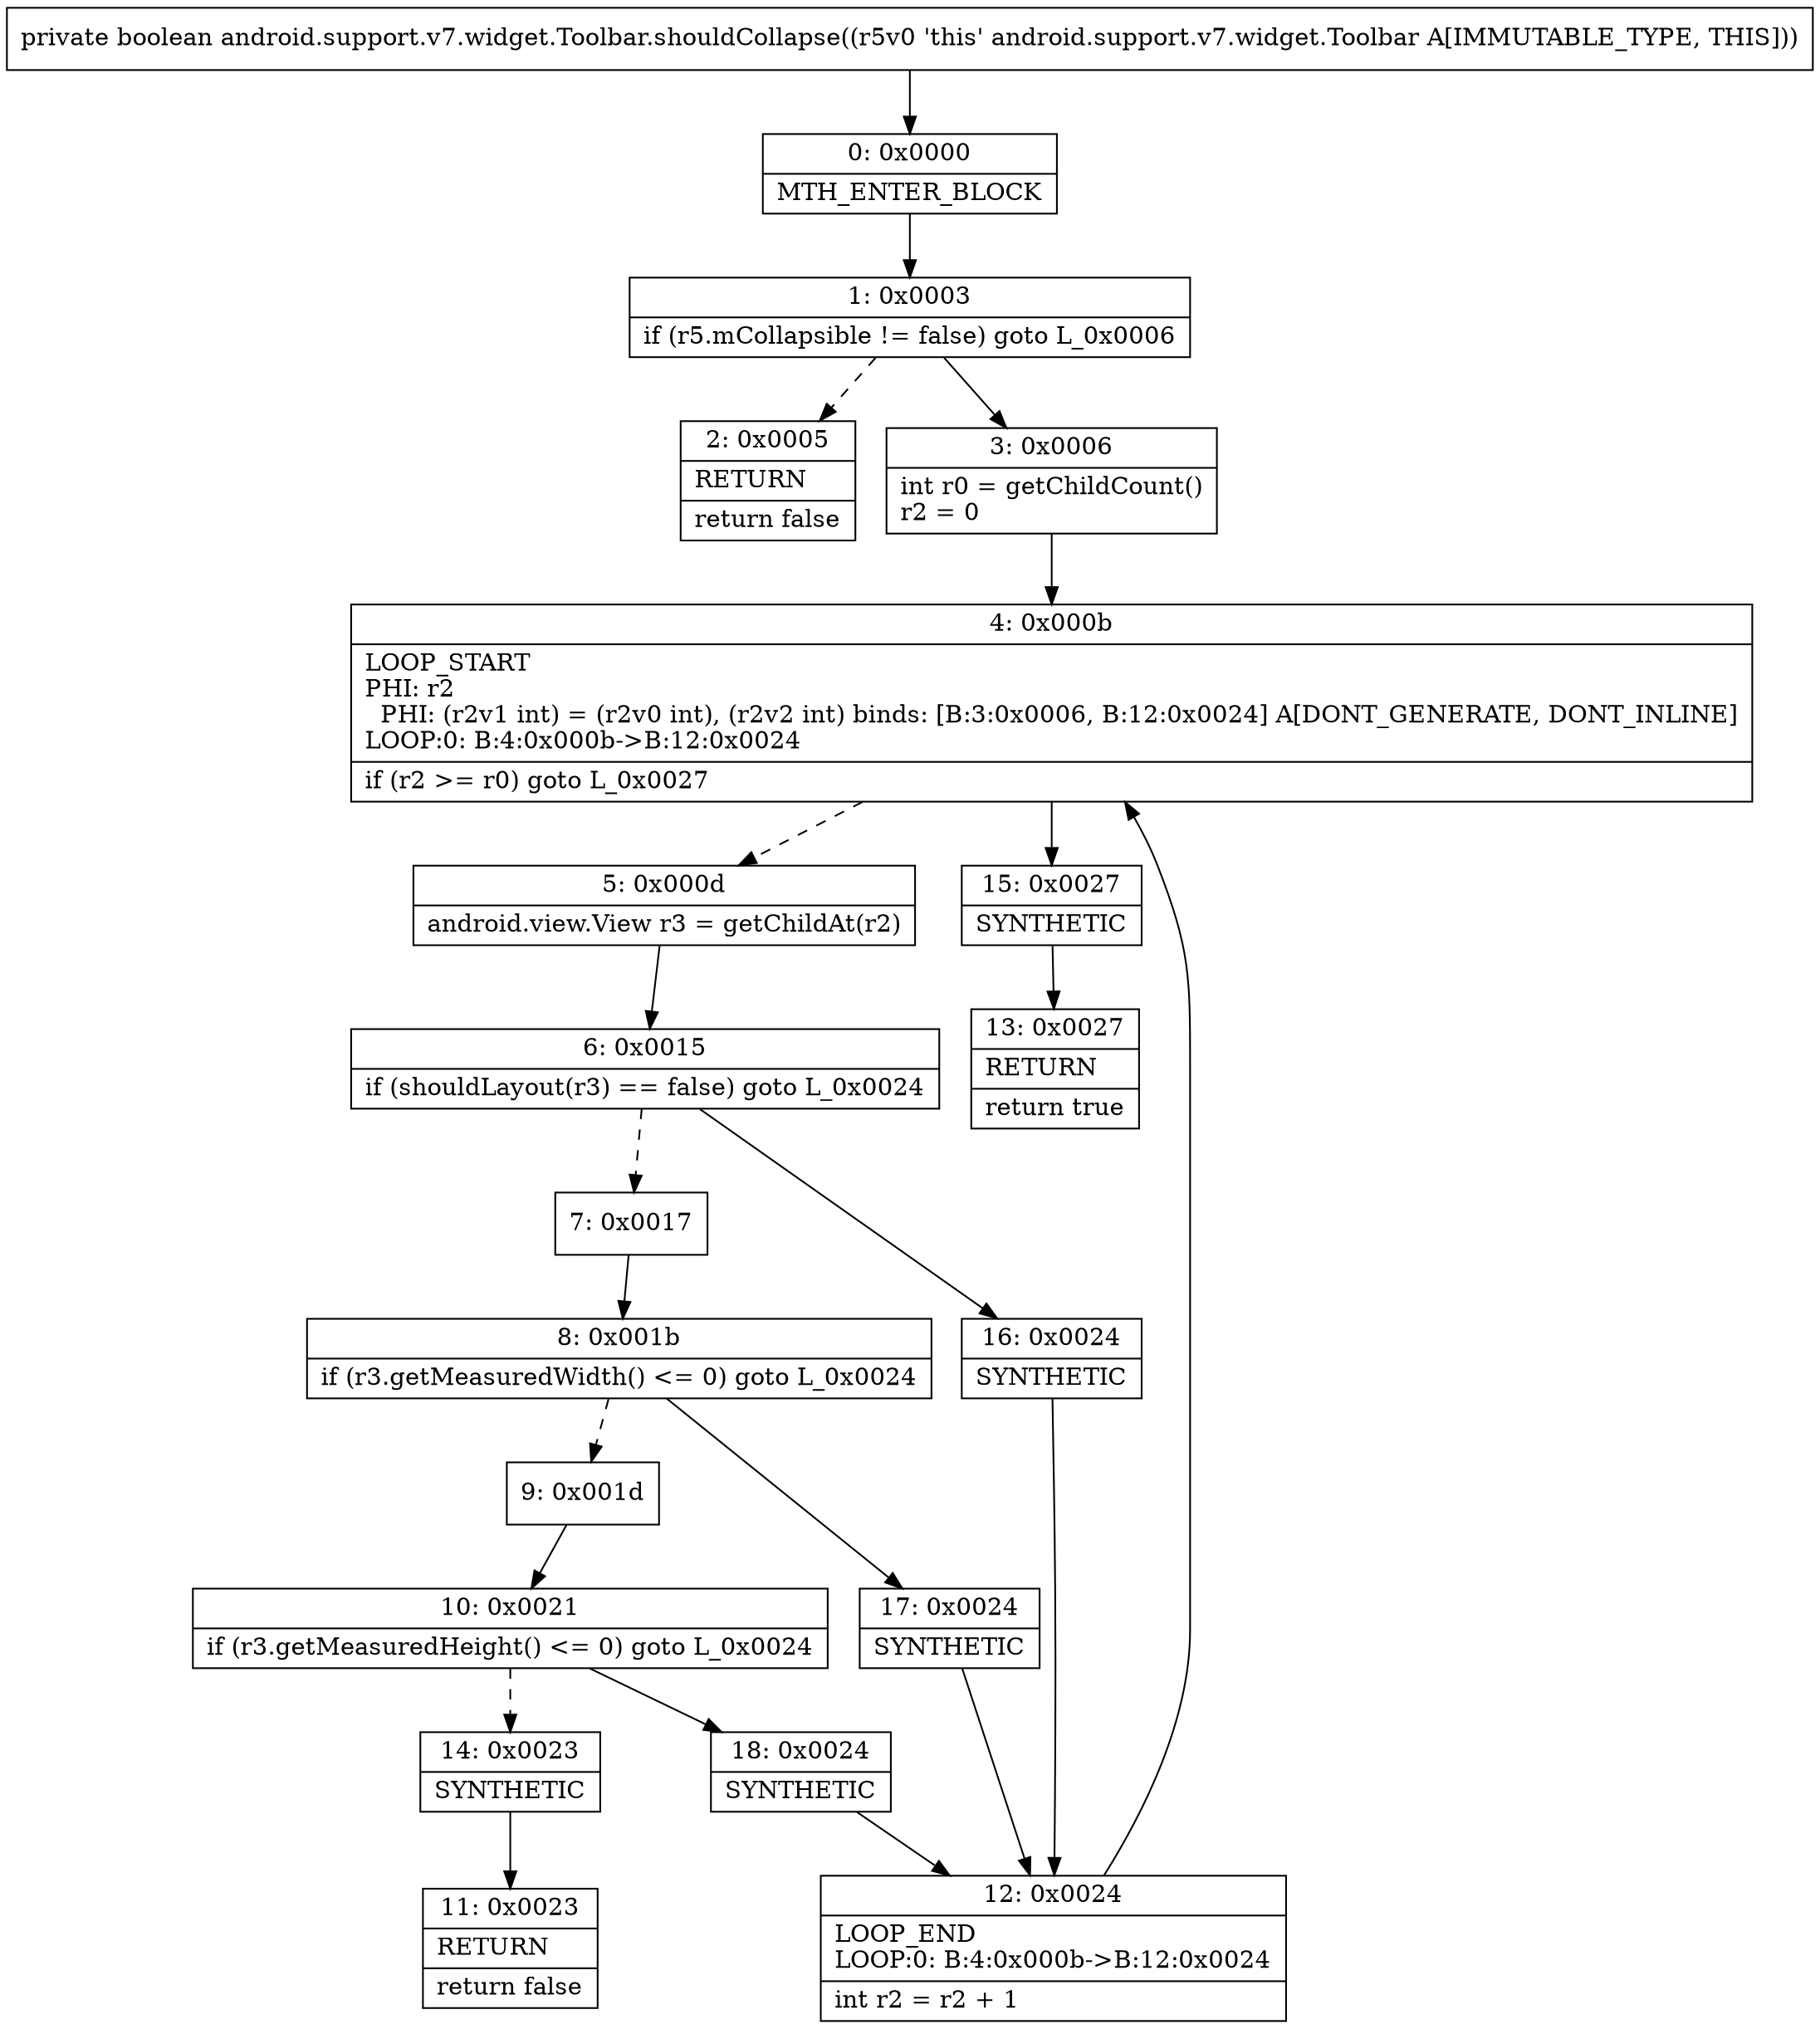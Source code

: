 digraph "CFG forandroid.support.v7.widget.Toolbar.shouldCollapse()Z" {
Node_0 [shape=record,label="{0\:\ 0x0000|MTH_ENTER_BLOCK\l}"];
Node_1 [shape=record,label="{1\:\ 0x0003|if (r5.mCollapsible != false) goto L_0x0006\l}"];
Node_2 [shape=record,label="{2\:\ 0x0005|RETURN\l|return false\l}"];
Node_3 [shape=record,label="{3\:\ 0x0006|int r0 = getChildCount()\lr2 = 0\l}"];
Node_4 [shape=record,label="{4\:\ 0x000b|LOOP_START\lPHI: r2 \l  PHI: (r2v1 int) = (r2v0 int), (r2v2 int) binds: [B:3:0x0006, B:12:0x0024] A[DONT_GENERATE, DONT_INLINE]\lLOOP:0: B:4:0x000b\-\>B:12:0x0024\l|if (r2 \>= r0) goto L_0x0027\l}"];
Node_5 [shape=record,label="{5\:\ 0x000d|android.view.View r3 = getChildAt(r2)\l}"];
Node_6 [shape=record,label="{6\:\ 0x0015|if (shouldLayout(r3) == false) goto L_0x0024\l}"];
Node_7 [shape=record,label="{7\:\ 0x0017}"];
Node_8 [shape=record,label="{8\:\ 0x001b|if (r3.getMeasuredWidth() \<= 0) goto L_0x0024\l}"];
Node_9 [shape=record,label="{9\:\ 0x001d}"];
Node_10 [shape=record,label="{10\:\ 0x0021|if (r3.getMeasuredHeight() \<= 0) goto L_0x0024\l}"];
Node_11 [shape=record,label="{11\:\ 0x0023|RETURN\l|return false\l}"];
Node_12 [shape=record,label="{12\:\ 0x0024|LOOP_END\lLOOP:0: B:4:0x000b\-\>B:12:0x0024\l|int r2 = r2 + 1\l}"];
Node_13 [shape=record,label="{13\:\ 0x0027|RETURN\l|return true\l}"];
Node_14 [shape=record,label="{14\:\ 0x0023|SYNTHETIC\l}"];
Node_15 [shape=record,label="{15\:\ 0x0027|SYNTHETIC\l}"];
Node_16 [shape=record,label="{16\:\ 0x0024|SYNTHETIC\l}"];
Node_17 [shape=record,label="{17\:\ 0x0024|SYNTHETIC\l}"];
Node_18 [shape=record,label="{18\:\ 0x0024|SYNTHETIC\l}"];
MethodNode[shape=record,label="{private boolean android.support.v7.widget.Toolbar.shouldCollapse((r5v0 'this' android.support.v7.widget.Toolbar A[IMMUTABLE_TYPE, THIS])) }"];
MethodNode -> Node_0;
Node_0 -> Node_1;
Node_1 -> Node_2[style=dashed];
Node_1 -> Node_3;
Node_3 -> Node_4;
Node_4 -> Node_5[style=dashed];
Node_4 -> Node_15;
Node_5 -> Node_6;
Node_6 -> Node_7[style=dashed];
Node_6 -> Node_16;
Node_7 -> Node_8;
Node_8 -> Node_9[style=dashed];
Node_8 -> Node_17;
Node_9 -> Node_10;
Node_10 -> Node_14[style=dashed];
Node_10 -> Node_18;
Node_12 -> Node_4;
Node_14 -> Node_11;
Node_15 -> Node_13;
Node_16 -> Node_12;
Node_17 -> Node_12;
Node_18 -> Node_12;
}

